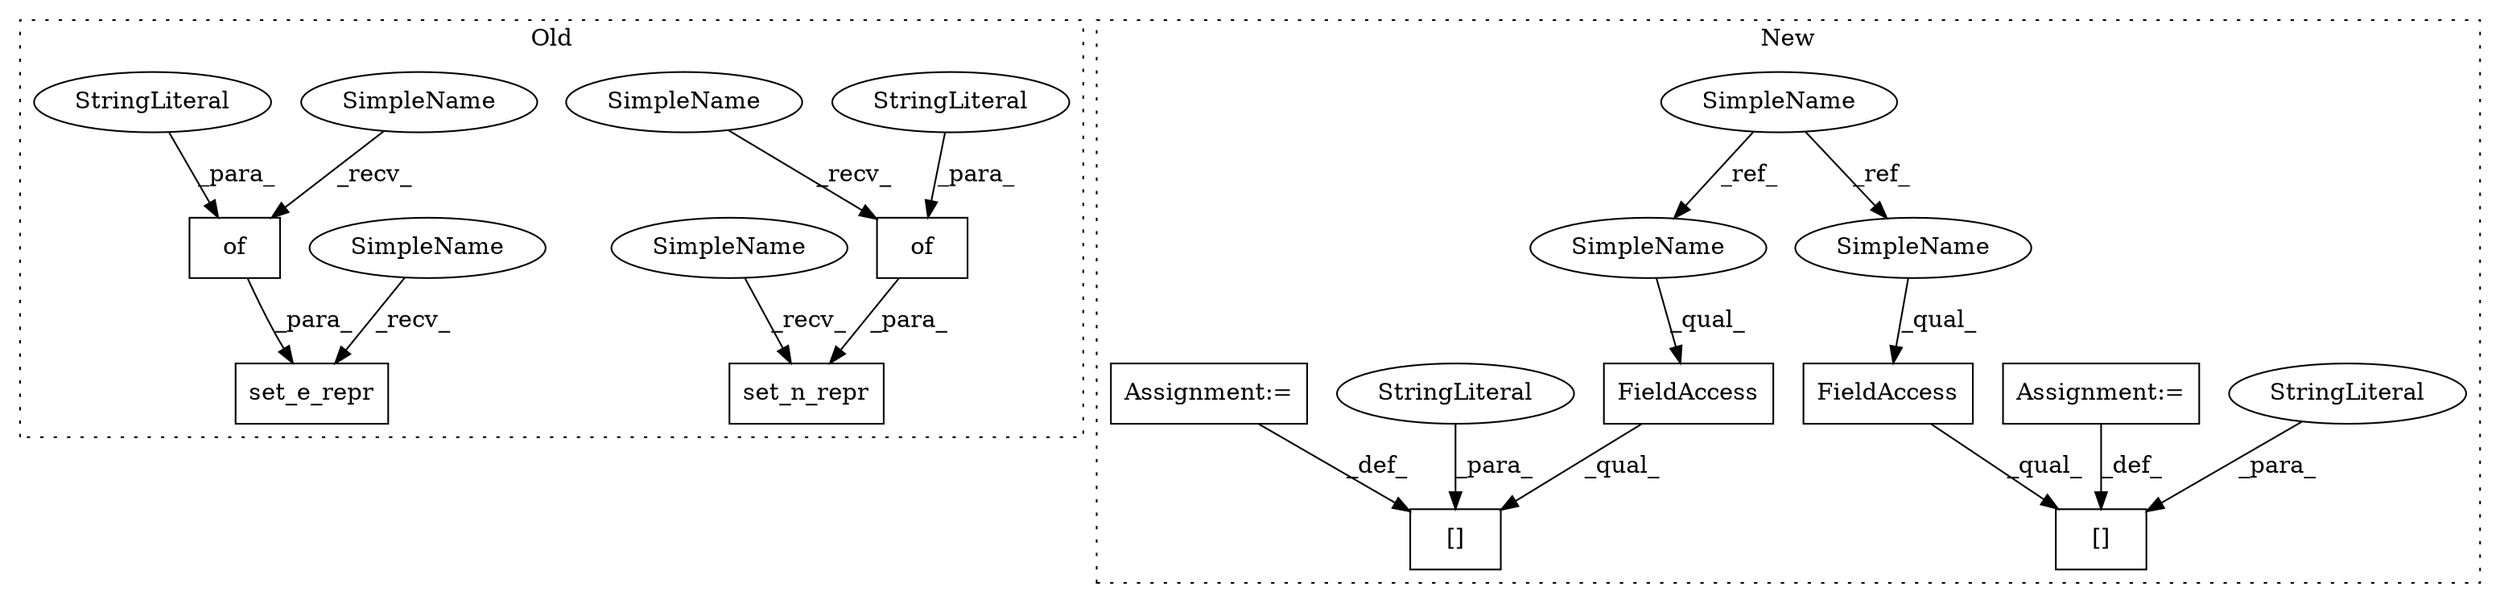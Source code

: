 digraph G {
subgraph cluster0 {
1 [label="set_n_repr" a="32" s="1734,1792" l="11,1" shape="box"];
6 [label="of" a="32" s="1749,1791" l="3,1" shape="box"];
7 [label="StringLiteral" a="45" s="1752" l="3" shape="ellipse"];
13 [label="of" a="32" s="3175,3215" l="3,1" shape="box"];
14 [label="StringLiteral" a="45" s="3178" l="3" shape="ellipse"];
15 [label="set_e_repr" a="32" s="3160,3220" l="11,1" shape="box"];
16 [label="SimpleName" a="42" s="1745" l="3" shape="ellipse"];
17 [label="SimpleName" a="42" s="3171" l="3" shape="ellipse"];
20 [label="SimpleName" a="42" s="1732" l="1" shape="ellipse"];
21 [label="SimpleName" a="42" s="3158" l="1" shape="ellipse"];
label = "Old";
style="dotted";
}
subgraph cluster1 {
2 [label="[]" a="2" s="2419,2430" l="8,1" shape="box"];
3 [label="StringLiteral" a="45" s="2427" l="3" shape="ellipse"];
4 [label="FieldAccess" a="22" s="2419" l="7" shape="box"];
5 [label="Assignment:=" a="7" s="2431" l="1" shape="box"];
8 [label="SimpleName" a="42" s="1781" l="1" shape="ellipse"];
9 [label="FieldAccess" a="22" s="1805" l="7" shape="box"];
10 [label="[]" a="2" s="1805,1816" l="8,1" shape="box"];
11 [label="StringLiteral" a="45" s="1813" l="3" shape="ellipse"];
12 [label="Assignment:=" a="7" s="1817" l="1" shape="box"];
18 [label="SimpleName" a="42" s="1805" l="1" shape="ellipse"];
19 [label="SimpleName" a="42" s="2419" l="1" shape="ellipse"];
label = "New";
style="dotted";
}
3 -> 2 [label="_para_"];
4 -> 2 [label="_qual_"];
5 -> 2 [label="_def_"];
6 -> 1 [label="_para_"];
7 -> 6 [label="_para_"];
8 -> 18 [label="_ref_"];
8 -> 19 [label="_ref_"];
9 -> 10 [label="_qual_"];
11 -> 10 [label="_para_"];
12 -> 10 [label="_def_"];
13 -> 15 [label="_para_"];
14 -> 13 [label="_para_"];
16 -> 6 [label="_recv_"];
17 -> 13 [label="_recv_"];
18 -> 9 [label="_qual_"];
19 -> 4 [label="_qual_"];
20 -> 1 [label="_recv_"];
21 -> 15 [label="_recv_"];
}